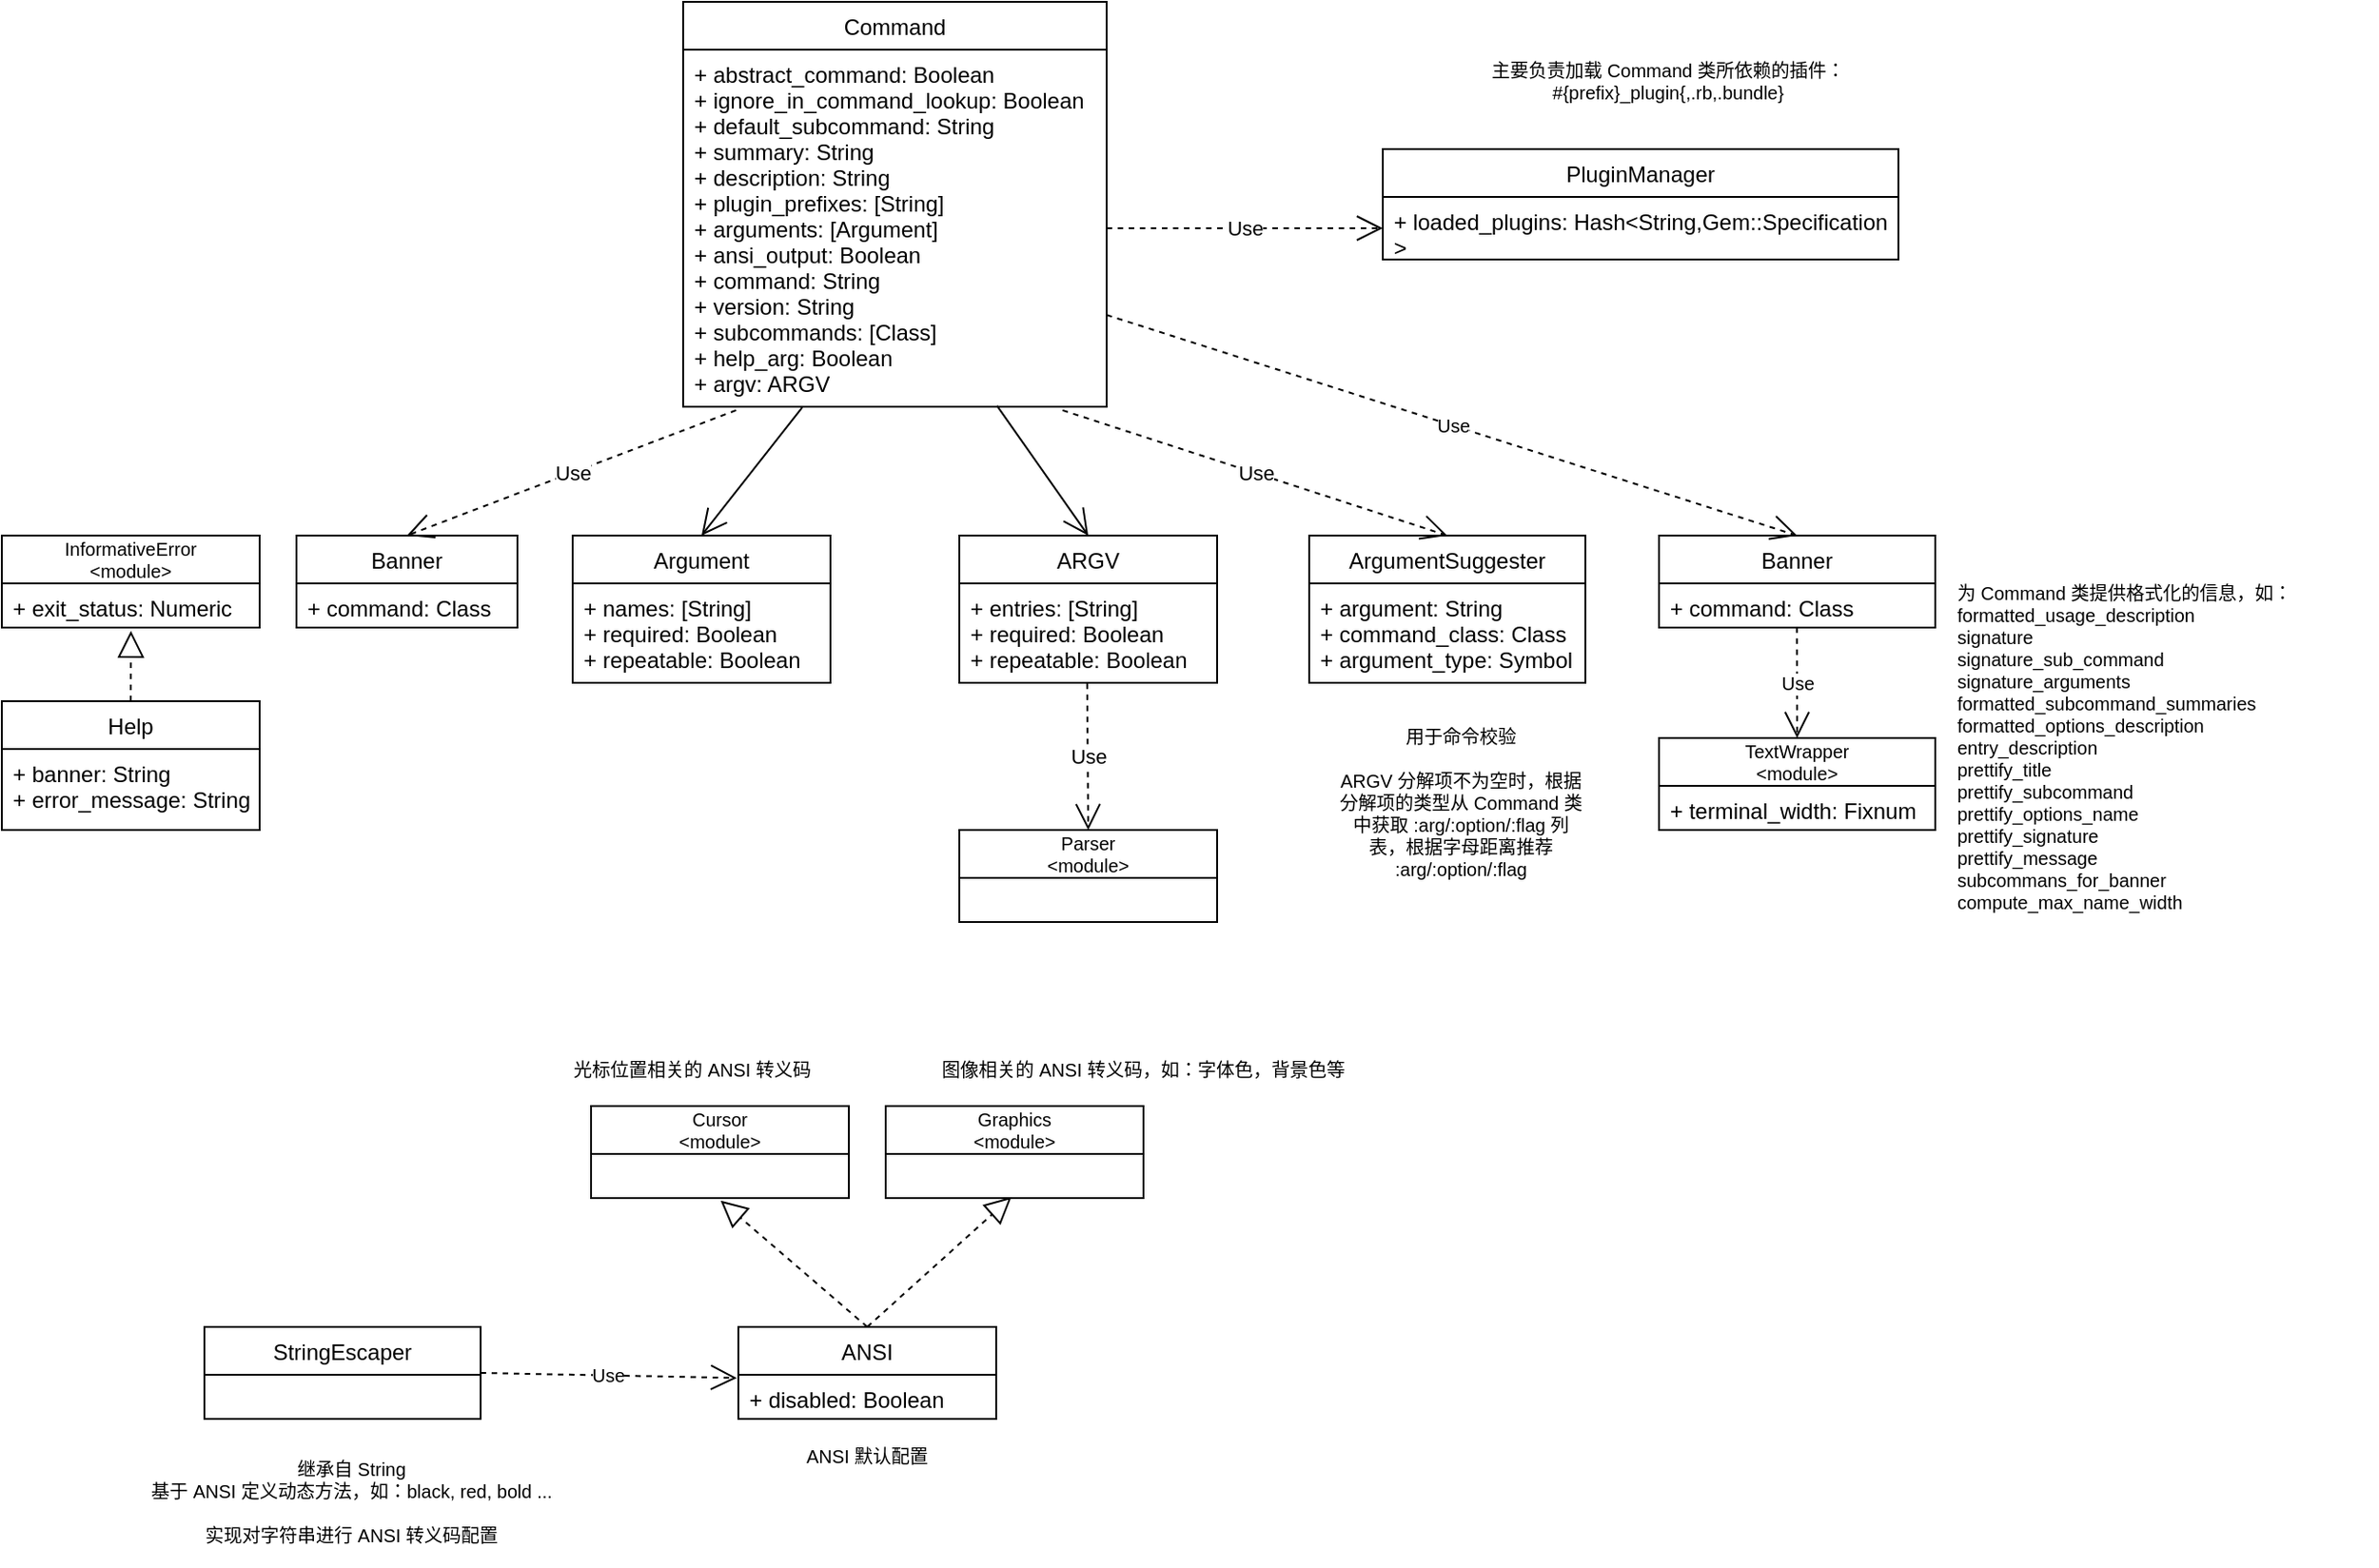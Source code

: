 <mxfile version="15.7.3" type="github">
  <diagram id="GLSMctoERfL2l0AfNuec" name="Page-1">
    <mxGraphModel dx="1810" dy="532" grid="1" gridSize="10" guides="1" tooltips="1" connect="1" arrows="1" fold="1" page="1" pageScale="1" pageWidth="827" pageHeight="1169" math="0" shadow="0">
      <root>
        <mxCell id="0" />
        <mxCell id="1" parent="0" />
        <mxCell id="fm9e9En8npvXoQngV2XS-1" value="Argument" style="swimlane;fontStyle=0;childLayout=stackLayout;horizontal=1;startSize=26;fillColor=none;horizontalStack=0;resizeParent=1;resizeParentMax=0;resizeLast=0;collapsible=1;marginBottom=0;" vertex="1" parent="1">
          <mxGeometry x="160" y="540" width="140" height="80" as="geometry" />
        </mxCell>
        <mxCell id="fm9e9En8npvXoQngV2XS-4" value="+ names: [String]&#xa;+ required: Boolean&#xa;+ repeatable: Boolean" style="text;strokeColor=none;fillColor=none;align=left;verticalAlign=top;spacingLeft=4;spacingRight=4;overflow=hidden;rotatable=0;points=[[0,0.5],[1,0.5]];portConstraint=eastwest;" vertex="1" parent="fm9e9En8npvXoQngV2XS-1">
          <mxGeometry y="26" width="140" height="54" as="geometry" />
        </mxCell>
        <mxCell id="fm9e9En8npvXoQngV2XS-5" value="ARGV" style="swimlane;fontStyle=0;childLayout=stackLayout;horizontal=1;startSize=26;fillColor=none;horizontalStack=0;resizeParent=1;resizeParentMax=0;resizeLast=0;collapsible=1;marginBottom=0;" vertex="1" parent="1">
          <mxGeometry x="370" y="540" width="140" height="80" as="geometry" />
        </mxCell>
        <mxCell id="fm9e9En8npvXoQngV2XS-6" value="+ entries: [String]&#xa;+ required: Boolean&#xa;+ repeatable: Boolean" style="text;strokeColor=none;fillColor=none;align=left;verticalAlign=top;spacingLeft=4;spacingRight=4;overflow=hidden;rotatable=0;points=[[0,0.5],[1,0.5]];portConstraint=eastwest;" vertex="1" parent="fm9e9En8npvXoQngV2XS-5">
          <mxGeometry y="26" width="140" height="54" as="geometry" />
        </mxCell>
        <mxCell id="fm9e9En8npvXoQngV2XS-7" value="Parser&#xa;&lt;module&gt;" style="swimlane;fontStyle=0;childLayout=stackLayout;horizontal=1;startSize=26;fillColor=none;horizontalStack=0;resizeParent=1;resizeParentMax=0;resizeLast=0;collapsible=1;marginBottom=0;fontSize=10;" vertex="1" parent="1">
          <mxGeometry x="370" y="700" width="140" height="50" as="geometry" />
        </mxCell>
        <mxCell id="fm9e9En8npvXoQngV2XS-10" value="Use" style="endArrow=open;endSize=12;dashed=1;html=1;rounded=0;entryX=0.5;entryY=0;entryDx=0;entryDy=0;exitX=0.496;exitY=1.006;exitDx=0;exitDy=0;exitPerimeter=0;" edge="1" parent="1" source="fm9e9En8npvXoQngV2XS-6" target="fm9e9En8npvXoQngV2XS-7">
          <mxGeometry width="160" relative="1" as="geometry">
            <mxPoint x="440" y="630" as="sourcePoint" />
            <mxPoint x="430" y="710" as="targetPoint" />
          </mxGeometry>
        </mxCell>
        <mxCell id="fm9e9En8npvXoQngV2XS-11" value="Command" style="swimlane;fontStyle=0;childLayout=stackLayout;horizontal=1;startSize=26;fillColor=none;horizontalStack=0;resizeParent=1;resizeParentMax=0;resizeLast=0;collapsible=1;marginBottom=0;" vertex="1" parent="1">
          <mxGeometry x="220" y="250" width="230" height="220" as="geometry" />
        </mxCell>
        <mxCell id="fm9e9En8npvXoQngV2XS-12" value="+ abstract_command: Boolean&#xa;+ ignore_in_command_lookup: Boolean&#xa;+ default_subcommand: String&#xa;+ summary: String&#xa;+ description: String &#xa;+ plugin_prefixes: [String]&#xa;+ arguments: [Argument]&#xa;+ ansi_output: Boolean&#xa;+ command: String&#xa;+ version: String&#xa;+ subcommands: [Class]&#xa;+ help_arg: Boolean&#xa;+ argv: ARGV" style="text;strokeColor=none;fillColor=none;align=left;verticalAlign=top;spacingLeft=4;spacingRight=4;overflow=hidden;rotatable=0;points=[[0,0.5],[1,0.5]];portConstraint=eastwest;" vertex="1" parent="fm9e9En8npvXoQngV2XS-11">
          <mxGeometry y="26" width="230" height="194" as="geometry" />
        </mxCell>
        <mxCell id="fm9e9En8npvXoQngV2XS-17" value="" style="endArrow=open;endFill=1;endSize=12;html=1;rounded=0;entryX=0.5;entryY=0;entryDx=0;entryDy=0;exitX=0.281;exitY=1.002;exitDx=0;exitDy=0;exitPerimeter=0;" edge="1" parent="1" source="fm9e9En8npvXoQngV2XS-12" target="fm9e9En8npvXoQngV2XS-1">
          <mxGeometry width="160" relative="1" as="geometry">
            <mxPoint x="421" y="450" as="sourcePoint" />
            <mxPoint x="581" y="450" as="targetPoint" />
          </mxGeometry>
        </mxCell>
        <mxCell id="fm9e9En8npvXoQngV2XS-18" value="" style="endArrow=open;endFill=1;endSize=12;html=1;rounded=0;exitX=0.741;exitY=0.997;exitDx=0;exitDy=0;exitPerimeter=0;entryX=0.5;entryY=0;entryDx=0;entryDy=0;" edge="1" parent="1" source="fm9e9En8npvXoQngV2XS-12" target="fm9e9En8npvXoQngV2XS-5">
          <mxGeometry width="160" relative="1" as="geometry">
            <mxPoint x="421" y="450" as="sourcePoint" />
            <mxPoint x="581" y="450" as="targetPoint" />
          </mxGeometry>
        </mxCell>
        <mxCell id="fm9e9En8npvXoQngV2XS-19" value="PluginManager" style="swimlane;fontStyle=0;childLayout=stackLayout;horizontal=1;startSize=26;fillColor=none;horizontalStack=0;resizeParent=1;resizeParentMax=0;resizeLast=0;collapsible=1;marginBottom=0;" vertex="1" parent="1">
          <mxGeometry x="600" y="330" width="280" height="60" as="geometry" />
        </mxCell>
        <mxCell id="fm9e9En8npvXoQngV2XS-20" value="+ loaded_plugins: Hash&lt;String,Gem::Specification&#xa;&gt;" style="text;strokeColor=none;fillColor=none;align=left;verticalAlign=top;spacingLeft=4;spacingRight=4;overflow=hidden;rotatable=0;points=[[0,0.5],[1,0.5]];portConstraint=eastwest;" vertex="1" parent="fm9e9En8npvXoQngV2XS-19">
          <mxGeometry y="26" width="280" height="34" as="geometry" />
        </mxCell>
        <mxCell id="fm9e9En8npvXoQngV2XS-21" value="Use" style="endArrow=open;endSize=12;dashed=1;html=1;rounded=0;exitX=1;exitY=0.5;exitDx=0;exitDy=0;entryX=0;entryY=0.5;entryDx=0;entryDy=0;" edge="1" parent="1" source="fm9e9En8npvXoQngV2XS-12" target="fm9e9En8npvXoQngV2XS-20">
          <mxGeometry width="160" relative="1" as="geometry">
            <mxPoint x="470" y="450.0" as="sourcePoint" />
            <mxPoint x="570" y="370" as="targetPoint" />
          </mxGeometry>
        </mxCell>
        <mxCell id="fm9e9En8npvXoQngV2XS-22" value="ArgumentSuggester" style="swimlane;fontStyle=0;childLayout=stackLayout;horizontal=1;startSize=26;fillColor=none;horizontalStack=0;resizeParent=1;resizeParentMax=0;resizeLast=0;collapsible=1;marginBottom=0;" vertex="1" parent="1">
          <mxGeometry x="560" y="540" width="150" height="80" as="geometry" />
        </mxCell>
        <mxCell id="fm9e9En8npvXoQngV2XS-23" value="+ argument: String&#xa;+ command_class: Class&#xa;+ argument_type: Symbol" style="text;strokeColor=none;fillColor=none;align=left;verticalAlign=top;spacingLeft=4;spacingRight=4;overflow=hidden;rotatable=0;points=[[0,0.5],[1,0.5]];portConstraint=eastwest;" vertex="1" parent="fm9e9En8npvXoQngV2XS-22">
          <mxGeometry y="26" width="150" height="54" as="geometry" />
        </mxCell>
        <mxCell id="fm9e9En8npvXoQngV2XS-24" value="Banner" style="swimlane;fontStyle=0;childLayout=stackLayout;horizontal=1;startSize=26;fillColor=none;horizontalStack=0;resizeParent=1;resizeParentMax=0;resizeLast=0;collapsible=1;marginBottom=0;" vertex="1" parent="1">
          <mxGeometry x="10" y="540" width="120" height="50" as="geometry" />
        </mxCell>
        <mxCell id="fm9e9En8npvXoQngV2XS-25" value="+ command: Class" style="text;strokeColor=none;fillColor=none;align=left;verticalAlign=top;spacingLeft=4;spacingRight=4;overflow=hidden;rotatable=0;points=[[0,0.5],[1,0.5]];portConstraint=eastwest;" vertex="1" parent="fm9e9En8npvXoQngV2XS-24">
          <mxGeometry y="26" width="120" height="24" as="geometry" />
        </mxCell>
        <mxCell id="fm9e9En8npvXoQngV2XS-27" value="Use" style="endArrow=open;endSize=12;dashed=1;html=1;rounded=0;exitX=0.125;exitY=1.01;exitDx=0;exitDy=0;exitPerimeter=0;entryX=0.5;entryY=0;entryDx=0;entryDy=0;" edge="1" parent="1" source="fm9e9En8npvXoQngV2XS-12" target="fm9e9En8npvXoQngV2XS-24">
          <mxGeometry width="160" relative="1" as="geometry">
            <mxPoint x="130.98" y="410.004" as="sourcePoint" />
            <mxPoint x="130" y="511.03" as="targetPoint" />
          </mxGeometry>
        </mxCell>
        <mxCell id="fm9e9En8npvXoQngV2XS-28" value="Use" style="endArrow=open;endSize=12;dashed=1;html=1;rounded=0;exitX=0.896;exitY=1.01;exitDx=0;exitDy=0;exitPerimeter=0;entryX=0.5;entryY=0;entryDx=0;entryDy=0;" edge="1" parent="1" source="fm9e9En8npvXoQngV2XS-12" target="fm9e9En8npvXoQngV2XS-22">
          <mxGeometry width="160" relative="1" as="geometry">
            <mxPoint x="258.75" y="481.94" as="sourcePoint" />
            <mxPoint x="80" y="550" as="targetPoint" />
          </mxGeometry>
        </mxCell>
        <mxCell id="fm9e9En8npvXoQngV2XS-31" value="Help" style="swimlane;fontStyle=0;childLayout=stackLayout;horizontal=1;startSize=26;fillColor=none;horizontalStack=0;resizeParent=1;resizeParentMax=0;resizeLast=0;collapsible=1;marginBottom=0;" vertex="1" parent="1">
          <mxGeometry x="-150" y="630" width="140" height="70" as="geometry" />
        </mxCell>
        <mxCell id="fm9e9En8npvXoQngV2XS-32" value="+ banner: String&#xa;+ error_message: String" style="text;strokeColor=none;fillColor=none;align=left;verticalAlign=top;spacingLeft=4;spacingRight=4;overflow=hidden;rotatable=0;points=[[0,0.5],[1,0.5]];portConstraint=eastwest;" vertex="1" parent="fm9e9En8npvXoQngV2XS-31">
          <mxGeometry y="26" width="140" height="44" as="geometry" />
        </mxCell>
        <mxCell id="fm9e9En8npvXoQngV2XS-35" value="InformativeError&#xa;&lt;module&gt;" style="swimlane;fontStyle=0;childLayout=stackLayout;horizontal=1;startSize=26;fillColor=none;horizontalStack=0;resizeParent=1;resizeParentMax=0;resizeLast=0;collapsible=1;marginBottom=0;fontSize=10;" vertex="1" parent="1">
          <mxGeometry x="-150" y="540" width="140" height="50" as="geometry" />
        </mxCell>
        <mxCell id="fm9e9En8npvXoQngV2XS-36" value="+ exit_status: Numeric" style="text;strokeColor=none;fillColor=none;align=left;verticalAlign=top;spacingLeft=4;spacingRight=4;overflow=hidden;rotatable=0;points=[[0,0.5],[1,0.5]];portConstraint=eastwest;" vertex="1" parent="fm9e9En8npvXoQngV2XS-35">
          <mxGeometry y="26" width="140" height="24" as="geometry" />
        </mxCell>
        <mxCell id="fm9e9En8npvXoQngV2XS-37" value="" style="endArrow=block;dashed=1;endFill=0;endSize=12;html=1;rounded=0;fontSize=10;exitX=0.5;exitY=0;exitDx=0;exitDy=0;entryX=0.501;entryY=1.075;entryDx=0;entryDy=0;entryPerimeter=0;" edge="1" parent="1" source="fm9e9En8npvXoQngV2XS-31" target="fm9e9En8npvXoQngV2XS-36">
          <mxGeometry width="160" relative="1" as="geometry">
            <mxPoint x="-120" y="610" as="sourcePoint" />
            <mxPoint x="40" y="610" as="targetPoint" />
          </mxGeometry>
        </mxCell>
        <mxCell id="fm9e9En8npvXoQngV2XS-38" value="ANSI" style="swimlane;fontStyle=0;childLayout=stackLayout;horizontal=1;startSize=26;fillColor=none;horizontalStack=0;resizeParent=1;resizeParentMax=0;resizeLast=0;collapsible=1;marginBottom=0;fontSize=12;" vertex="1" parent="1">
          <mxGeometry x="250" y="970" width="140" height="50" as="geometry" />
        </mxCell>
        <mxCell id="fm9e9En8npvXoQngV2XS-39" value="+ disabled: Boolean" style="text;strokeColor=none;fillColor=none;align=left;verticalAlign=top;spacingLeft=4;spacingRight=4;overflow=hidden;rotatable=0;points=[[0,0.5],[1,0.5]];portConstraint=eastwest;" vertex="1" parent="fm9e9En8npvXoQngV2XS-38">
          <mxGeometry y="26" width="140" height="24" as="geometry" />
        </mxCell>
        <mxCell id="fm9e9En8npvXoQngV2XS-40" value="Banner" style="swimlane;fontStyle=0;childLayout=stackLayout;horizontal=1;startSize=26;fillColor=none;horizontalStack=0;resizeParent=1;resizeParentMax=0;resizeLast=0;collapsible=1;marginBottom=0;" vertex="1" parent="1">
          <mxGeometry x="750" y="540" width="150" height="50" as="geometry" />
        </mxCell>
        <mxCell id="fm9e9En8npvXoQngV2XS-41" value="+ command: Class&#xa;" style="text;strokeColor=none;fillColor=none;align=left;verticalAlign=top;spacingLeft=4;spacingRight=4;overflow=hidden;rotatable=0;points=[[0,0.5],[1,0.5]];portConstraint=eastwest;" vertex="1" parent="fm9e9En8npvXoQngV2XS-40">
          <mxGeometry y="26" width="150" height="24" as="geometry" />
        </mxCell>
        <mxCell id="fm9e9En8npvXoQngV2XS-42" value="TextWrapper&#xa;&lt;module&gt;" style="swimlane;fontStyle=0;childLayout=stackLayout;horizontal=1;startSize=26;fillColor=none;horizontalStack=0;resizeParent=1;resizeParentMax=0;resizeLast=0;collapsible=1;marginBottom=0;fontSize=10;" vertex="1" parent="1">
          <mxGeometry x="750" y="650" width="150" height="50" as="geometry" />
        </mxCell>
        <mxCell id="fm9e9En8npvXoQngV2XS-43" value="+ terminal_width: Fixnum&#xa;" style="text;strokeColor=none;fillColor=none;align=left;verticalAlign=top;spacingLeft=4;spacingRight=4;overflow=hidden;rotatable=0;points=[[0,0.5],[1,0.5]];portConstraint=eastwest;" vertex="1" parent="fm9e9En8npvXoQngV2XS-42">
          <mxGeometry y="26" width="150" height="24" as="geometry" />
        </mxCell>
        <mxCell id="fm9e9En8npvXoQngV2XS-44" value="Use" style="endArrow=open;endSize=12;dashed=1;html=1;rounded=0;fontSize=10;entryX=0.5;entryY=0;entryDx=0;entryDy=0;exitX=0.499;exitY=0.994;exitDx=0;exitDy=0;exitPerimeter=0;" edge="1" parent="1" source="fm9e9En8npvXoQngV2XS-41" target="fm9e9En8npvXoQngV2XS-42">
          <mxGeometry width="160" relative="1" as="geometry">
            <mxPoint x="825" y="590" as="sourcePoint" />
            <mxPoint x="980" y="600" as="targetPoint" />
          </mxGeometry>
        </mxCell>
        <mxCell id="fm9e9En8npvXoQngV2XS-47" value="Use" style="endArrow=open;endSize=12;dashed=1;html=1;rounded=0;fontSize=10;exitX=1;exitY=0.743;exitDx=0;exitDy=0;exitPerimeter=0;entryX=0.5;entryY=0;entryDx=0;entryDy=0;" edge="1" parent="1" source="fm9e9En8npvXoQngV2XS-12" target="fm9e9En8npvXoQngV2XS-40">
          <mxGeometry width="160" relative="1" as="geometry">
            <mxPoint x="450" y="420" as="sourcePoint" />
            <mxPoint x="670" y="440" as="targetPoint" />
          </mxGeometry>
        </mxCell>
        <mxCell id="fm9e9En8npvXoQngV2XS-48" value="Cursor&#xa;&lt;module&gt;" style="swimlane;fontStyle=0;childLayout=stackLayout;horizontal=1;startSize=26;fillColor=none;horizontalStack=0;resizeParent=1;resizeParentMax=0;resizeLast=0;collapsible=1;marginBottom=0;fontSize=10;" vertex="1" parent="1">
          <mxGeometry x="170" y="850" width="140" height="50" as="geometry" />
        </mxCell>
        <mxCell id="fm9e9En8npvXoQngV2XS-50" value="Graphics&#xa;&lt;module&gt;" style="swimlane;fontStyle=0;childLayout=stackLayout;horizontal=1;startSize=26;fillColor=none;horizontalStack=0;resizeParent=1;resizeParentMax=0;resizeLast=0;collapsible=1;marginBottom=0;fontSize=10;" vertex="1" parent="1">
          <mxGeometry x="330" y="850" width="140" height="50" as="geometry" />
        </mxCell>
        <mxCell id="fm9e9En8npvXoQngV2XS-52" value="" style="endArrow=block;dashed=1;endFill=0;endSize=12;html=1;rounded=0;fontSize=10;entryX=0.503;entryY=1.06;entryDx=0;entryDy=0;entryPerimeter=0;exitX=0.5;exitY=0;exitDx=0;exitDy=0;" edge="1" parent="1" source="fm9e9En8npvXoQngV2XS-38">
          <mxGeometry width="160" relative="1" as="geometry">
            <mxPoint x="90" y="924.66" as="sourcePoint" />
            <mxPoint x="240.42" y="901.44" as="targetPoint" />
          </mxGeometry>
        </mxCell>
        <mxCell id="fm9e9En8npvXoQngV2XS-53" value="" style="endArrow=block;dashed=1;endFill=0;endSize=12;html=1;rounded=0;fontSize=10;entryX=0.488;entryY=0.974;entryDx=0;entryDy=0;entryPerimeter=0;exitX=0.5;exitY=0;exitDx=0;exitDy=0;" edge="1" parent="1" source="fm9e9En8npvXoQngV2XS-38">
          <mxGeometry width="160" relative="1" as="geometry">
            <mxPoint x="489.58" y="998.56" as="sourcePoint" />
            <mxPoint x="398.32" y="899.376" as="targetPoint" />
          </mxGeometry>
        </mxCell>
        <mxCell id="fm9e9En8npvXoQngV2XS-54" value="StringEscaper" style="swimlane;fontStyle=0;childLayout=stackLayout;horizontal=1;startSize=26;fillColor=none;horizontalStack=0;resizeParent=1;resizeParentMax=0;resizeLast=0;collapsible=1;marginBottom=0;" vertex="1" parent="1">
          <mxGeometry x="-40" y="970" width="150" height="50" as="geometry" />
        </mxCell>
        <mxCell id="fm9e9En8npvXoQngV2XS-56" value="继承自 String&lt;br&gt;基于 ANSI 定义动态方法，如：black, red, bold ...&lt;br&gt;&lt;br&gt;实现对字符串进行 ANSI 转义码配置" style="text;html=1;strokeColor=none;fillColor=none;align=center;verticalAlign=middle;whiteSpace=wrap;rounded=0;fontSize=10;" vertex="1" parent="1">
          <mxGeometry x="-100" y="1030" width="280" height="70" as="geometry" />
        </mxCell>
        <mxCell id="fm9e9En8npvXoQngV2XS-57" value="Use" style="endArrow=open;endSize=12;dashed=1;html=1;rounded=0;fontSize=10;exitX=1;exitY=0.5;exitDx=0;exitDy=0;entryX=-0.006;entryY=0.071;entryDx=0;entryDy=0;entryPerimeter=0;" edge="1" parent="1" source="fm9e9En8npvXoQngV2XS-54" target="fm9e9En8npvXoQngV2XS-39">
          <mxGeometry width="160" relative="1" as="geometry">
            <mxPoint x="210" y="1044.41" as="sourcePoint" />
            <mxPoint x="370" y="1044.41" as="targetPoint" />
          </mxGeometry>
        </mxCell>
        <mxCell id="fm9e9En8npvXoQngV2XS-58" value="图像相关的 ANSI 转义码，如：字体色，背景色等" style="text;html=1;strokeColor=none;fillColor=none;align=center;verticalAlign=middle;whiteSpace=wrap;rounded=0;fontSize=10;" vertex="1" parent="1">
          <mxGeometry x="330" y="810" width="280" height="40" as="geometry" />
        </mxCell>
        <mxCell id="fm9e9En8npvXoQngV2XS-59" value="光标位置相关的 ANSI 转义码" style="text;html=1;strokeColor=none;fillColor=none;align=center;verticalAlign=middle;whiteSpace=wrap;rounded=0;fontSize=10;" vertex="1" parent="1">
          <mxGeometry x="120" y="810" width="210" height="40" as="geometry" />
        </mxCell>
        <mxCell id="fm9e9En8npvXoQngV2XS-60" value="ANSI 默认配置" style="text;html=1;strokeColor=none;fillColor=none;align=center;verticalAlign=middle;whiteSpace=wrap;rounded=0;fontSize=10;" vertex="1" parent="1">
          <mxGeometry x="215" y="1020" width="210" height="40" as="geometry" />
        </mxCell>
        <mxCell id="fm9e9En8npvXoQngV2XS-61" value="主要负责加载 Command 类所依赖的插件：&lt;br&gt;#{prefix}_plugin{,.rb,.bundle}" style="text;html=1;strokeColor=none;fillColor=none;align=center;verticalAlign=middle;whiteSpace=wrap;rounded=0;fontSize=10;" vertex="1" parent="1">
          <mxGeometry x="650" y="270" width="210" height="45" as="geometry" />
        </mxCell>
        <mxCell id="fm9e9En8npvXoQngV2XS-62" value="为 Command 类提供格式化的信息，如：&lt;br&gt;formatted_usage_description&lt;br&gt;signature&lt;br&gt;signature_sub_command&lt;br&gt;signature_arguments&lt;br&gt;formatted_subcommand_summaries&lt;br&gt;formatted_options_description&lt;br&gt;entry_description&lt;br&gt;prettify_title&lt;br&gt;prettify_subcommand&lt;br&gt;prettify_options_name&lt;br&gt;prettify_signature&lt;br&gt;prettify_message&lt;br&gt;subcommans_for_banner&lt;br&gt;compute_max_name_width" style="text;html=1;strokeColor=none;fillColor=none;align=left;verticalAlign=middle;whiteSpace=wrap;rounded=0;fontSize=10;" vertex="1" parent="1">
          <mxGeometry x="910" y="540" width="230" height="230" as="geometry" />
        </mxCell>
        <mxCell id="fm9e9En8npvXoQngV2XS-63" value="用于命令校验&lt;br&gt;&lt;br&gt;ARGV 分解项不为空时，根据分解项的类型从 Command 类中获取 :arg/:option/:flag 列表，根据字母距离推荐 :arg/:option/:flag" style="text;html=1;strokeColor=none;fillColor=none;align=center;verticalAlign=middle;whiteSpace=wrap;rounded=0;fontSize=10;" vertex="1" parent="1">
          <mxGeometry x="575" y="630" width="135" height="110" as="geometry" />
        </mxCell>
      </root>
    </mxGraphModel>
  </diagram>
</mxfile>
